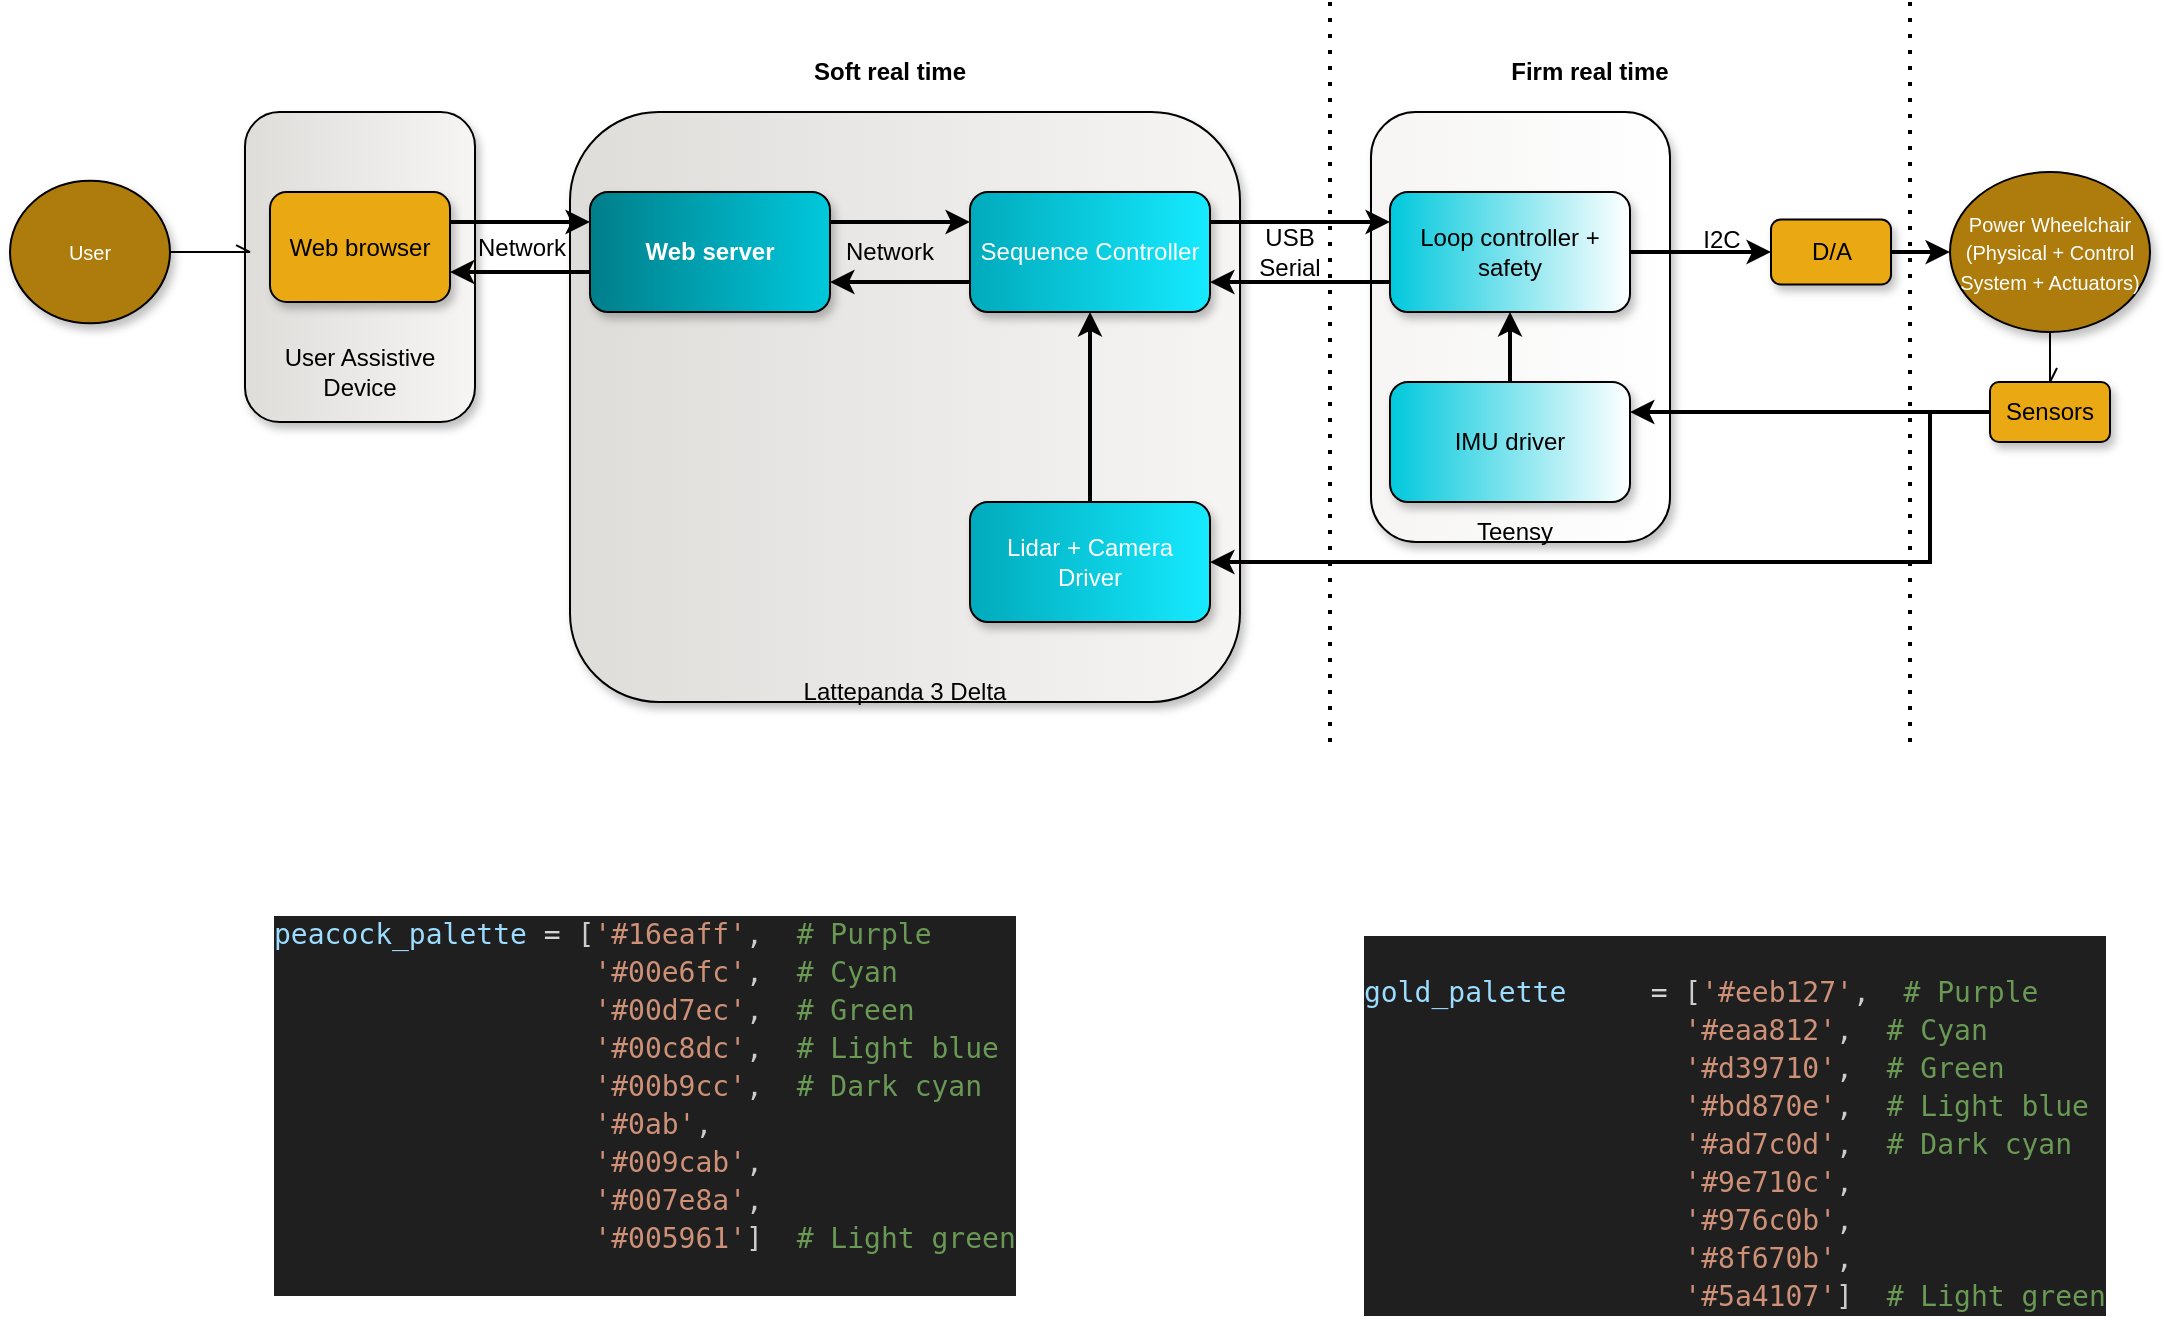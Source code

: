 <mxfile version="24.4.8" type="github">
  <diagram name="Page-1" id="5wNfrocpncal_ENUbVDi">
    <mxGraphModel dx="2284" dy="696" grid="1" gridSize="10" guides="1" tooltips="1" connect="1" arrows="1" fold="1" page="1" pageScale="1" pageWidth="850" pageHeight="1100" math="0" shadow="0">
      <root>
        <mxCell id="0" />
        <mxCell id="1" parent="0" />
        <mxCell id="jyv696TG6-hRHUrcxKSt-2" value="&lt;p style=&quot;line-height: 120%;&quot; align=&quot;right&quot;&gt;&lt;br&gt;&lt;/p&gt;" style="rounded=1;whiteSpace=wrap;html=1;fillColor=#deddda;shadow=1;gradientColor=#f6f5f4;gradientDirection=east;" parent="1" vertex="1">
          <mxGeometry x="-132.5" y="165" width="115" height="155" as="geometry" />
        </mxCell>
        <mxCell id="nIHRb_h8EGxtnhW7rng_-34" value="" style="endArrow=none;dashed=1;html=1;dashPattern=1 3;strokeWidth=2;rounded=0;" parent="1" edge="1">
          <mxGeometry width="50" height="50" relative="1" as="geometry">
            <mxPoint x="700" y="480" as="sourcePoint" />
            <mxPoint x="700" y="110" as="targetPoint" />
          </mxGeometry>
        </mxCell>
        <mxCell id="nIHRb_h8EGxtnhW7rng_-42" value="&lt;p style=&quot;line-height: 120%;&quot; align=&quot;right&quot;&gt;&lt;br&gt;&lt;/p&gt;" style="rounded=1;whiteSpace=wrap;html=1;fillColor=#deddda;shadow=1;gradientColor=#f6f5f4;gradientDirection=east;" parent="1" vertex="1">
          <mxGeometry x="30" y="165" width="335" height="295" as="geometry" />
        </mxCell>
        <mxCell id="nIHRb_h8EGxtnhW7rng_-40" value="&lt;p style=&quot;line-height: 120%;&quot; align=&quot;right&quot;&gt;&lt;br&gt;&lt;/p&gt;" style="rounded=1;whiteSpace=wrap;html=1;fillColor=#f6f5f4;gradientColor=#ffffff;gradientDirection=east;shadow=1;" parent="1" vertex="1">
          <mxGeometry x="430.5" y="165" width="149.5" height="215" as="geometry" />
        </mxCell>
        <mxCell id="nIHRb_h8EGxtnhW7rng_-7" style="edgeStyle=orthogonalEdgeStyle;rounded=0;orthogonalLoop=1;jettySize=auto;html=1;entryX=0;entryY=0.5;entryDx=0;entryDy=0;strokeWidth=2;" parent="1" source="nIHRb_h8EGxtnhW7rng_-2" target="nIHRb_h8EGxtnhW7rng_-21" edge="1">
          <mxGeometry relative="1" as="geometry">
            <mxPoint x="700" y="235" as="targetPoint" />
          </mxGeometry>
        </mxCell>
        <mxCell id="nIHRb_h8EGxtnhW7rng_-2" value="Loop controller + safety" style="rounded=1;whiteSpace=wrap;html=1;fillColor=#00c8dc;shadow=1;gradientColor=#ffffff;gradientDirection=east;" parent="1" vertex="1">
          <mxGeometry x="440" y="205" width="120" height="60" as="geometry" />
        </mxCell>
        <mxCell id="nIHRb_h8EGxtnhW7rng_-3" value="&lt;font color=&quot;#ffffff&quot;&gt;Sequence Controller&lt;/font&gt;" style="rounded=1;whiteSpace=wrap;html=1;fillColor=#00aabb;shadow=1;fillStyle=auto;gradientColor=#16eaff;gradientDirection=east;" parent="1" vertex="1">
          <mxGeometry x="230" y="205" width="120" height="60" as="geometry" />
        </mxCell>
        <mxCell id="nIHRb_h8EGxtnhW7rng_-4" value="&lt;b&gt;&lt;font color=&quot;#ffffff&quot;&gt;Web server&lt;/font&gt;&lt;/b&gt;" style="rounded=1;whiteSpace=wrap;html=1;fillColor=#007e8a;glass=0;shadow=1;gradientColor=#00c8dc;gradientDirection=east;" parent="1" vertex="1">
          <mxGeometry x="40" y="205" width="120" height="60" as="geometry" />
        </mxCell>
        <mxCell id="nIHRb_h8EGxtnhW7rng_-14" value="" style="edgeStyle=orthogonalEdgeStyle;rounded=0;orthogonalLoop=1;jettySize=auto;html=1;strokeWidth=2;" parent="1" source="nIHRb_h8EGxtnhW7rng_-5" target="nIHRb_h8EGxtnhW7rng_-3" edge="1">
          <mxGeometry relative="1" as="geometry" />
        </mxCell>
        <mxCell id="nIHRb_h8EGxtnhW7rng_-5" value="&lt;font color=&quot;#ffffff&quot;&gt;Lidar + Camera Driver&lt;/font&gt;" style="rounded=1;whiteSpace=wrap;html=1;fillColor=#00aabb;shadow=1;gradientColor=#16eaff;gradientDirection=east;" parent="1" vertex="1">
          <mxGeometry x="230" y="360" width="120" height="60" as="geometry" />
        </mxCell>
        <mxCell id="nIHRb_h8EGxtnhW7rng_-13" value="" style="edgeStyle=orthogonalEdgeStyle;rounded=0;orthogonalLoop=1;jettySize=auto;html=1;strokeWidth=2;" parent="1" source="nIHRb_h8EGxtnhW7rng_-6" target="nIHRb_h8EGxtnhW7rng_-2" edge="1">
          <mxGeometry relative="1" as="geometry" />
        </mxCell>
        <mxCell id="nIHRb_h8EGxtnhW7rng_-6" value="IMU driver" style="rounded=1;whiteSpace=wrap;html=1;fillColor=#00c8dc;shadow=1;gradientColor=#ffffff;gradientDirection=east;" parent="1" vertex="1">
          <mxGeometry x="440" y="300" width="120" height="60" as="geometry" />
        </mxCell>
        <mxCell id="nIHRb_h8EGxtnhW7rng_-15" value="" style="endArrow=classic;html=1;rounded=0;exitX=1;exitY=0.25;exitDx=0;exitDy=0;entryX=0;entryY=0.25;entryDx=0;entryDy=0;strokeWidth=2;" parent="1" source="nIHRb_h8EGxtnhW7rng_-3" target="nIHRb_h8EGxtnhW7rng_-2" edge="1">
          <mxGeometry width="50" height="50" relative="1" as="geometry">
            <mxPoint x="360" y="370" as="sourcePoint" />
            <mxPoint x="410" y="320" as="targetPoint" />
          </mxGeometry>
        </mxCell>
        <mxCell id="nIHRb_h8EGxtnhW7rng_-16" value="" style="endArrow=classic;html=1;rounded=0;exitX=0;exitY=0.75;exitDx=0;exitDy=0;entryX=1;entryY=0.75;entryDx=0;entryDy=0;strokeWidth=2;" parent="1" source="nIHRb_h8EGxtnhW7rng_-2" target="nIHRb_h8EGxtnhW7rng_-3" edge="1">
          <mxGeometry width="50" height="50" relative="1" as="geometry">
            <mxPoint x="360" y="370" as="sourcePoint" />
            <mxPoint x="410" y="320" as="targetPoint" />
          </mxGeometry>
        </mxCell>
        <mxCell id="nIHRb_h8EGxtnhW7rng_-17" value="" style="endArrow=classic;html=1;rounded=0;exitX=1;exitY=0.25;exitDx=0;exitDy=0;entryX=0;entryY=0.25;entryDx=0;entryDy=0;strokeWidth=2;" parent="1" source="nIHRb_h8EGxtnhW7rng_-4" edge="1">
          <mxGeometry width="50" height="50" relative="1" as="geometry">
            <mxPoint x="180" y="220" as="sourcePoint" />
            <mxPoint x="230" y="220" as="targetPoint" />
          </mxGeometry>
        </mxCell>
        <mxCell id="nIHRb_h8EGxtnhW7rng_-18" value="" style="endArrow=classic;html=1;rounded=0;exitX=0;exitY=0.75;exitDx=0;exitDy=0;entryX=1;entryY=0.75;entryDx=0;entryDy=0;strokeWidth=2;" parent="1" target="nIHRb_h8EGxtnhW7rng_-4" edge="1">
          <mxGeometry width="50" height="50" relative="1" as="geometry">
            <mxPoint x="230" y="250" as="sourcePoint" />
            <mxPoint x="180" y="250" as="targetPoint" />
          </mxGeometry>
        </mxCell>
        <mxCell id="nIHRb_h8EGxtnhW7rng_-27" value="" style="edgeStyle=orthogonalEdgeStyle;rounded=0;orthogonalLoop=1;jettySize=auto;html=1;endArrow=openAsync;endFill=0;" parent="1" source="nIHRb_h8EGxtnhW7rng_-20" target="nIHRb_h8EGxtnhW7rng_-23" edge="1">
          <mxGeometry relative="1" as="geometry">
            <Array as="points">
              <mxPoint x="770" y="295" />
              <mxPoint x="770" y="295" />
            </Array>
          </mxGeometry>
        </mxCell>
        <mxCell id="nIHRb_h8EGxtnhW7rng_-20" value="&lt;font color=&quot;#ffffff&quot; style=&quot;font-size: 10px;&quot;&gt;Power Wheelchair (Physical + Control System + Actuators)&lt;/font&gt;" style="ellipse;whiteSpace=wrap;html=1;fillColor=#ad7c0d;shadow=1;" parent="1" vertex="1">
          <mxGeometry x="720" y="195" width="100" height="80" as="geometry" />
        </mxCell>
        <mxCell id="nIHRb_h8EGxtnhW7rng_-54" value="" style="edgeStyle=orthogonalEdgeStyle;rounded=0;orthogonalLoop=1;jettySize=auto;html=1;strokeWidth=2;" parent="1" source="nIHRb_h8EGxtnhW7rng_-21" target="nIHRb_h8EGxtnhW7rng_-20" edge="1">
          <mxGeometry relative="1" as="geometry" />
        </mxCell>
        <mxCell id="nIHRb_h8EGxtnhW7rng_-21" value="D/A" style="rounded=1;whiteSpace=wrap;html=1;fillColor=#eaa812;shadow=1;" parent="1" vertex="1">
          <mxGeometry x="630.5" y="218.75" width="60" height="32.5" as="geometry" />
        </mxCell>
        <mxCell id="nIHRb_h8EGxtnhW7rng_-24" style="edgeStyle=orthogonalEdgeStyle;rounded=0;orthogonalLoop=1;jettySize=auto;html=1;entryX=1;entryY=0.25;entryDx=0;entryDy=0;strokeWidth=2;" parent="1" source="nIHRb_h8EGxtnhW7rng_-23" target="nIHRb_h8EGxtnhW7rng_-6" edge="1">
          <mxGeometry relative="1" as="geometry" />
        </mxCell>
        <mxCell id="nIHRb_h8EGxtnhW7rng_-26" style="edgeStyle=orthogonalEdgeStyle;rounded=0;orthogonalLoop=1;jettySize=auto;html=1;entryX=1;entryY=0.5;entryDx=0;entryDy=0;strokeWidth=2;" parent="1" source="nIHRb_h8EGxtnhW7rng_-23" target="nIHRb_h8EGxtnhW7rng_-5" edge="1">
          <mxGeometry relative="1" as="geometry">
            <Array as="points">
              <mxPoint x="710" y="315" />
              <mxPoint x="710" y="390" />
            </Array>
          </mxGeometry>
        </mxCell>
        <mxCell id="nIHRb_h8EGxtnhW7rng_-23" value="Sensors" style="rounded=1;whiteSpace=wrap;html=1;fillColor=#eaa812;shadow=1;" parent="1" vertex="1">
          <mxGeometry x="740" y="300" width="60" height="30" as="geometry" />
        </mxCell>
        <mxCell id="nIHRb_h8EGxtnhW7rng_-28" value="&lt;div style=&quot;color: #cccccc;background-color: #1f1f1f;font-family: &#39;Droid Sans Mono&#39;, &#39;monospace&#39;, monospace;font-weight: normal;font-size: 14px;line-height: 19px;white-space: pre;&quot;&gt;&lt;div&gt;&lt;span style=&quot;color: #9cdcfe;&quot;&gt;peacock_palette&lt;/span&gt;&lt;span style=&quot;color: #cccccc;&quot;&gt; &lt;/span&gt;&lt;span style=&quot;color: #d4d4d4;&quot;&gt;=&lt;/span&gt;&lt;span style=&quot;color: #cccccc;&quot;&gt; [&lt;/span&gt;&lt;span style=&quot;color: #ce9178;&quot;&gt;&#39;#16eaff&#39;&lt;/span&gt;&lt;span style=&quot;color: #cccccc;&quot;&gt;,  &lt;/span&gt;&lt;span style=&quot;color: #6a9955;&quot;&gt;# Purple&lt;/span&gt;&lt;/div&gt;&lt;div&gt;&lt;span style=&quot;color: #cccccc;&quot;&gt;                   &lt;/span&gt;&lt;span style=&quot;color: #ce9178;&quot;&gt;&#39;#00e6fc&#39;&lt;/span&gt;&lt;span style=&quot;color: #cccccc;&quot;&gt;,  &lt;/span&gt;&lt;span style=&quot;color: #6a9955;&quot;&gt;# Cyan&lt;/span&gt;&lt;/div&gt;&lt;div&gt;&lt;span style=&quot;color: #cccccc;&quot;&gt;                   &lt;/span&gt;&lt;span style=&quot;color: #ce9178;&quot;&gt;&#39;#00d7ec&#39;&lt;/span&gt;&lt;span style=&quot;color: #cccccc;&quot;&gt;,  &lt;/span&gt;&lt;span style=&quot;color: #6a9955;&quot;&gt;# Green&lt;/span&gt;&lt;/div&gt;&lt;div&gt;&lt;span style=&quot;color: #cccccc;&quot;&gt;                   &lt;/span&gt;&lt;span style=&quot;color: #ce9178;&quot;&gt;&#39;#00c8dc&#39;&lt;/span&gt;&lt;span style=&quot;color: #cccccc;&quot;&gt;,  &lt;/span&gt;&lt;span style=&quot;color: #6a9955;&quot;&gt;# Light blue&lt;/span&gt;&lt;/div&gt;&lt;div&gt;&lt;span style=&quot;color: #cccccc;&quot;&gt;                   &lt;/span&gt;&lt;span style=&quot;color: #ce9178;&quot;&gt;&#39;#00b9cc&#39;&lt;/span&gt;&lt;span style=&quot;color: #cccccc;&quot;&gt;,  &lt;/span&gt;&lt;span style=&quot;color: #6a9955;&quot;&gt;# Dark cyan&lt;/span&gt;&lt;/div&gt;&lt;div&gt;&lt;span style=&quot;color: #cccccc;&quot;&gt;                   &lt;/span&gt;&lt;span style=&quot;color: #ce9178;&quot;&gt;&#39;#0ab&#39;&lt;/span&gt;&lt;span style=&quot;color: #cccccc;&quot;&gt;,&lt;/span&gt;&lt;/div&gt;&lt;div&gt;&lt;span style=&quot;color: #cccccc;&quot;&gt;                   &lt;/span&gt;&lt;span style=&quot;color: #ce9178;&quot;&gt;&#39;#009cab&#39;&lt;/span&gt;&lt;span style=&quot;color: #cccccc;&quot;&gt;,&lt;/span&gt;&lt;/div&gt;&lt;div&gt;&lt;span style=&quot;color: #cccccc;&quot;&gt;                   &lt;/span&gt;&lt;span style=&quot;color: #ce9178;&quot;&gt;&#39;#007e8a&#39;&lt;/span&gt;&lt;span style=&quot;color: #cccccc;&quot;&gt;,&lt;/span&gt;&lt;/div&gt;&lt;div&gt;&lt;span style=&quot;color: #cccccc;&quot;&gt;                   &lt;/span&gt;&lt;span style=&quot;color: #ce9178;&quot;&gt;&#39;#005961&#39;&lt;/span&gt;&lt;span style=&quot;color: #cccccc;&quot;&gt;]  &lt;/span&gt;&lt;span style=&quot;color: #6a9955;&quot;&gt;# Light green&lt;/span&gt;&lt;/div&gt;&lt;br&gt;&lt;/div&gt;" style="text;whiteSpace=wrap;html=1;" parent="1" vertex="1">
          <mxGeometry x="-120" y="560" width="400" height="210" as="geometry" />
        </mxCell>
        <mxCell id="nIHRb_h8EGxtnhW7rng_-29" value="&lt;div style=&quot;color: #cccccc;background-color: #1f1f1f;font-family: &#39;Droid Sans Mono&#39;, &#39;monospace&#39;, monospace;font-weight: normal;font-size: 14px;line-height: 19px;white-space: pre;&quot;&gt;&lt;br&gt;&lt;div&gt;&lt;span style=&quot;color: #9cdcfe;&quot;&gt;gold_palette&lt;/span&gt;&lt;span style=&quot;color: #cccccc;&quot;&gt;     &lt;/span&gt;&lt;span style=&quot;color: #d4d4d4;&quot;&gt;=&lt;/span&gt;&lt;span style=&quot;color: #cccccc;&quot;&gt; [&lt;/span&gt;&lt;span style=&quot;color: #ce9178;&quot;&gt;&#39;#eeb127&#39;&lt;/span&gt;&lt;span style=&quot;color: #cccccc;&quot;&gt;,  &lt;/span&gt;&lt;span style=&quot;color: #6a9955;&quot;&gt;# Purple&lt;/span&gt;&lt;/div&gt;&lt;div&gt;&lt;span style=&quot;color: #cccccc;&quot;&gt;                   &lt;/span&gt;&lt;span style=&quot;color: #ce9178;&quot;&gt;&#39;#eaa812&#39;&lt;/span&gt;&lt;span style=&quot;color: #cccccc;&quot;&gt;,  &lt;/span&gt;&lt;span style=&quot;color: #6a9955;&quot;&gt;# Cyan&lt;/span&gt;&lt;/div&gt;&lt;div&gt;&lt;span style=&quot;color: #cccccc;&quot;&gt;                   &lt;/span&gt;&lt;span style=&quot;color: #ce9178;&quot;&gt;&#39;#d39710&#39;&lt;/span&gt;&lt;span style=&quot;color: #cccccc;&quot;&gt;,  &lt;/span&gt;&lt;span style=&quot;color: #6a9955;&quot;&gt;# Green&lt;/span&gt;&lt;/div&gt;&lt;div&gt;&lt;span style=&quot;color: #cccccc;&quot;&gt;                   &lt;/span&gt;&lt;span style=&quot;color: #ce9178;&quot;&gt;&#39;#bd870e&#39;&lt;/span&gt;&lt;span style=&quot;color: #cccccc;&quot;&gt;,  &lt;/span&gt;&lt;span style=&quot;color: #6a9955;&quot;&gt;# Light blue&lt;/span&gt;&lt;/div&gt;&lt;div&gt;&lt;span style=&quot;color: #cccccc;&quot;&gt;                   &lt;/span&gt;&lt;span style=&quot;color: #ce9178;&quot;&gt;&#39;#ad7c0d&#39;&lt;/span&gt;&lt;span style=&quot;color: #cccccc;&quot;&gt;,  &lt;/span&gt;&lt;span style=&quot;color: #6a9955;&quot;&gt;# Dark cyan&lt;/span&gt;&lt;/div&gt;&lt;div&gt;&lt;span style=&quot;color: #cccccc;&quot;&gt;                   &lt;/span&gt;&lt;span style=&quot;color: #ce9178;&quot;&gt;&#39;#9e710c&#39;&lt;/span&gt;&lt;span style=&quot;color: #cccccc;&quot;&gt;,&lt;/span&gt;&lt;/div&gt;&lt;div&gt;&lt;span style=&quot;color: #cccccc;&quot;&gt;                   &lt;/span&gt;&lt;span style=&quot;color: #ce9178;&quot;&gt;&#39;#976c0b&#39;&lt;/span&gt;&lt;span style=&quot;color: #cccccc;&quot;&gt;,&lt;/span&gt;&lt;/div&gt;&lt;div&gt;&lt;span style=&quot;color: #cccccc;&quot;&gt;                   &lt;/span&gt;&lt;span style=&quot;color: #ce9178;&quot;&gt;&#39;#8f670b&#39;&lt;/span&gt;&lt;span style=&quot;color: #cccccc;&quot;&gt;,&lt;/span&gt;&lt;/div&gt;&lt;div&gt;&lt;span style=&quot;color: #cccccc;&quot;&gt;                   &lt;/span&gt;&lt;span style=&quot;color: #ce9178;&quot;&gt;&#39;#5a4107&#39;&lt;/span&gt;&lt;span style=&quot;color: #cccccc;&quot;&gt;]  &lt;/span&gt;&lt;span style=&quot;color: #6a9955;&quot;&gt;# Light green&lt;/span&gt;&lt;/div&gt;&lt;/div&gt;" style="text;whiteSpace=wrap;html=1;" parent="1" vertex="1">
          <mxGeometry x="425" y="570" width="400" height="210" as="geometry" />
        </mxCell>
        <mxCell id="nIHRb_h8EGxtnhW7rng_-33" value="" style="endArrow=none;dashed=1;html=1;dashPattern=1 3;strokeWidth=2;rounded=0;" parent="1" edge="1">
          <mxGeometry width="50" height="50" relative="1" as="geometry">
            <mxPoint x="410" y="480" as="sourcePoint" />
            <mxPoint x="410" y="110" as="targetPoint" />
          </mxGeometry>
        </mxCell>
        <mxCell id="nIHRb_h8EGxtnhW7rng_-36" value="&lt;b&gt;Firm real time&lt;br&gt;&lt;/b&gt;" style="text;html=1;align=center;verticalAlign=middle;whiteSpace=wrap;rounded=0;" parent="1" vertex="1">
          <mxGeometry x="470" y="130" width="140" height="30" as="geometry" />
        </mxCell>
        <mxCell id="nIHRb_h8EGxtnhW7rng_-37" value="&lt;b&gt;Soft real time&lt;br&gt;&lt;/b&gt;" style="text;html=1;align=center;verticalAlign=middle;whiteSpace=wrap;rounded=0;" parent="1" vertex="1">
          <mxGeometry x="135" y="130" width="110" height="30" as="geometry" />
        </mxCell>
        <mxCell id="nIHRb_h8EGxtnhW7rng_-41" value="Teensy" style="text;html=1;align=center;verticalAlign=middle;whiteSpace=wrap;rounded=0;" parent="1" vertex="1">
          <mxGeometry x="440" y="360" width="125" height="30" as="geometry" />
        </mxCell>
        <mxCell id="nIHRb_h8EGxtnhW7rng_-44" value="Lattepanda 3 Delta" style="text;html=1;align=center;verticalAlign=middle;whiteSpace=wrap;rounded=0;" parent="1" vertex="1">
          <mxGeometry x="135" y="440" width="125" height="30" as="geometry" />
        </mxCell>
        <mxCell id="nIHRb_h8EGxtnhW7rng_-45" value="Network" style="text;html=1;align=center;verticalAlign=middle;whiteSpace=wrap;rounded=0;" parent="1" vertex="1">
          <mxGeometry x="160" y="220" width="60" height="30" as="geometry" />
        </mxCell>
        <mxCell id="nIHRb_h8EGxtnhW7rng_-46" value="USB Serial" style="text;html=1;align=center;verticalAlign=middle;whiteSpace=wrap;rounded=0;" parent="1" vertex="1">
          <mxGeometry x="365" y="225" width="50" height="20" as="geometry" />
        </mxCell>
        <mxCell id="nIHRb_h8EGxtnhW7rng_-50" value="I2C" style="text;html=1;align=center;verticalAlign=middle;whiteSpace=wrap;rounded=0;" parent="1" vertex="1">
          <mxGeometry x="580.5" y="218.75" width="50" height="20" as="geometry" />
        </mxCell>
        <mxCell id="jyv696TG6-hRHUrcxKSt-1" value="Web browser" style="rounded=1;whiteSpace=wrap;html=1;fillColor=#eaa812;shadow=1;" parent="1" vertex="1">
          <mxGeometry x="-120" y="205" width="90" height="55" as="geometry" />
        </mxCell>
        <mxCell id="jyv696TG6-hRHUrcxKSt-10" value="Network" style="text;html=1;align=center;verticalAlign=middle;whiteSpace=wrap;rounded=0;" parent="1" vertex="1">
          <mxGeometry x="-24" y="218" width="60" height="30" as="geometry" />
        </mxCell>
        <mxCell id="jyv696TG6-hRHUrcxKSt-12" value="" style="endArrow=classic;html=1;rounded=0;exitX=1;exitY=0.25;exitDx=0;exitDy=0;entryX=0;entryY=0.25;entryDx=0;entryDy=0;strokeWidth=2;" parent="1" edge="1">
          <mxGeometry width="50" height="50" relative="1" as="geometry">
            <mxPoint x="-30" y="220" as="sourcePoint" />
            <mxPoint x="40" y="220" as="targetPoint" />
          </mxGeometry>
        </mxCell>
        <mxCell id="jyv696TG6-hRHUrcxKSt-13" value="" style="endArrow=classic;html=1;rounded=0;exitX=1;exitY=0.25;exitDx=0;exitDy=0;entryX=0;entryY=0.25;entryDx=0;entryDy=0;strokeWidth=2;" parent="1" edge="1">
          <mxGeometry width="50" height="50" relative="1" as="geometry">
            <mxPoint x="40" y="245" as="sourcePoint" />
            <mxPoint x="-30" y="245" as="targetPoint" />
          </mxGeometry>
        </mxCell>
        <mxCell id="jyv696TG6-hRHUrcxKSt-15" value="User Assistive Device" style="text;html=1;align=center;verticalAlign=middle;whiteSpace=wrap;rounded=0;" parent="1" vertex="1">
          <mxGeometry x="-113.75" y="280" width="77.5" height="30" as="geometry" />
        </mxCell>
        <mxCell id="zoKQyQCh-kS3YB94Hqcn-1" value="&lt;font color=&quot;#ffffff&quot; style=&quot;font-size: 10px;&quot;&gt;User&lt;br&gt;&lt;/font&gt;" style="ellipse;whiteSpace=wrap;html=1;fillColor=#ad7c0d;shadow=1;" vertex="1" parent="1">
          <mxGeometry x="-250" y="199.38" width="80" height="71.25" as="geometry" />
        </mxCell>
        <mxCell id="zoKQyQCh-kS3YB94Hqcn-2" style="edgeStyle=orthogonalEdgeStyle;rounded=0;orthogonalLoop=1;jettySize=auto;html=1;entryX=0.022;entryY=0.452;entryDx=0;entryDy=0;entryPerimeter=0;endArrow=openAsync;endFill=0;" edge="1" parent="1" source="zoKQyQCh-kS3YB94Hqcn-1" target="jyv696TG6-hRHUrcxKSt-2">
          <mxGeometry relative="1" as="geometry" />
        </mxCell>
      </root>
    </mxGraphModel>
  </diagram>
</mxfile>
